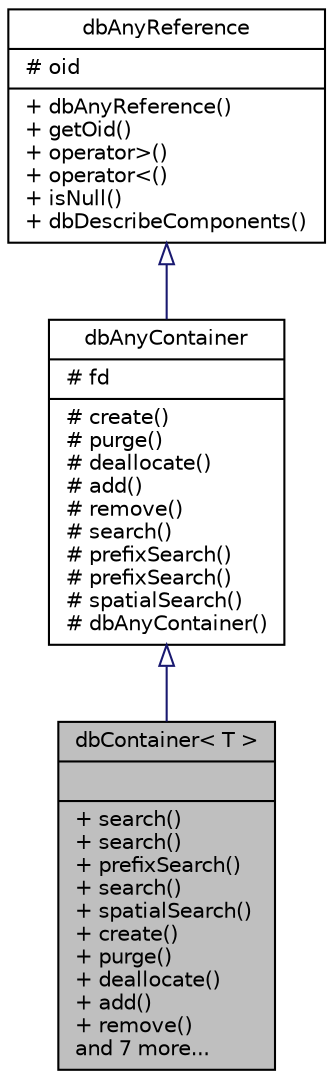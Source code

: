 digraph "dbContainer&lt; T &gt;"
{
 // INTERACTIVE_SVG=YES
 // LATEX_PDF_SIZE
  edge [fontname="Helvetica",fontsize="10",labelfontname="Helvetica",labelfontsize="10"];
  node [fontname="Helvetica",fontsize="10",shape=record];
  Node1 [label="{dbContainer\< T \>\n||+ search()\l+ search()\l+ prefixSearch()\l+ search()\l+ spatialSearch()\l+ create()\l+ purge()\l+ deallocate()\l+ add()\l+ remove()\land 7 more...\l}",height=0.2,width=0.4,color="black", fillcolor="grey75", style="filled", fontcolor="black",tooltip=" "];
  Node2 -> Node1 [dir="back",color="midnightblue",fontsize="10",style="solid",arrowtail="onormal",fontname="Helvetica"];
  Node2 [label="{dbAnyContainer\n|# fd\l|# create()\l# purge()\l# deallocate()\l# add()\l# remove()\l# search()\l# prefixSearch()\l# prefixSearch()\l# spatialSearch()\l# dbAnyContainer()\l}",height=0.2,width=0.4,color="black", fillcolor="white", style="filled",URL="$classdbAnyContainer.html",tooltip=" "];
  Node3 -> Node2 [dir="back",color="midnightblue",fontsize="10",style="solid",arrowtail="onormal",fontname="Helvetica"];
  Node3 [label="{dbAnyReference\n|# oid\l|+ dbAnyReference()\l+ getOid()\l+ operator\>()\l+ operator\<()\l+ isNull()\l+ dbDescribeComponents()\l}",height=0.2,width=0.4,color="black", fillcolor="white", style="filled",URL="$classdbAnyReference.html",tooltip=" "];
}

